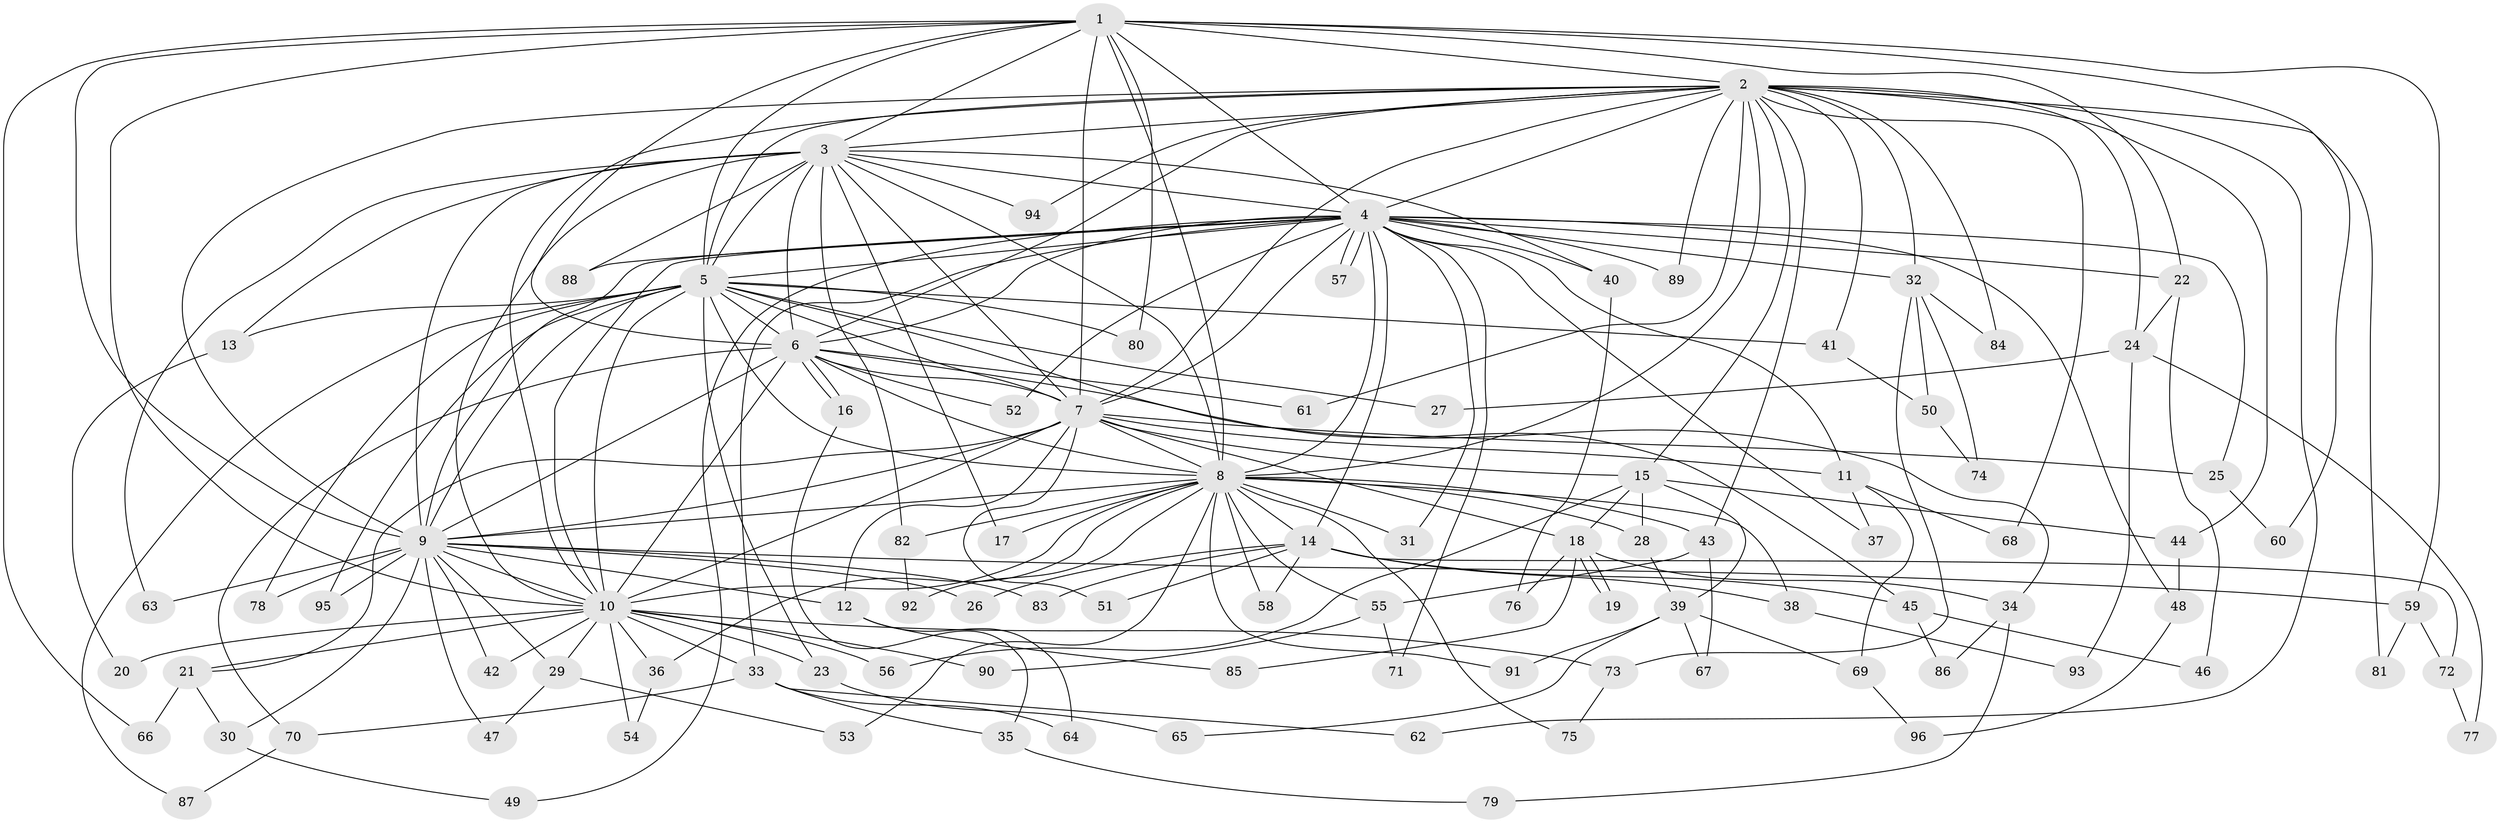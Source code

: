 // Generated by graph-tools (version 1.1) at 2025/45/03/09/25 04:45:24]
// undirected, 96 vertices, 217 edges
graph export_dot {
graph [start="1"]
  node [color=gray90,style=filled];
  1;
  2;
  3;
  4;
  5;
  6;
  7;
  8;
  9;
  10;
  11;
  12;
  13;
  14;
  15;
  16;
  17;
  18;
  19;
  20;
  21;
  22;
  23;
  24;
  25;
  26;
  27;
  28;
  29;
  30;
  31;
  32;
  33;
  34;
  35;
  36;
  37;
  38;
  39;
  40;
  41;
  42;
  43;
  44;
  45;
  46;
  47;
  48;
  49;
  50;
  51;
  52;
  53;
  54;
  55;
  56;
  57;
  58;
  59;
  60;
  61;
  62;
  63;
  64;
  65;
  66;
  67;
  68;
  69;
  70;
  71;
  72;
  73;
  74;
  75;
  76;
  77;
  78;
  79;
  80;
  81;
  82;
  83;
  84;
  85;
  86;
  87;
  88;
  89;
  90;
  91;
  92;
  93;
  94;
  95;
  96;
  1 -- 2;
  1 -- 3;
  1 -- 4;
  1 -- 5;
  1 -- 6;
  1 -- 7;
  1 -- 8;
  1 -- 9;
  1 -- 10;
  1 -- 22;
  1 -- 59;
  1 -- 60;
  1 -- 66;
  1 -- 80;
  2 -- 3;
  2 -- 4;
  2 -- 5;
  2 -- 6;
  2 -- 7;
  2 -- 8;
  2 -- 9;
  2 -- 10;
  2 -- 15;
  2 -- 24;
  2 -- 32;
  2 -- 41;
  2 -- 43;
  2 -- 44;
  2 -- 61;
  2 -- 62;
  2 -- 68;
  2 -- 81;
  2 -- 84;
  2 -- 89;
  2 -- 94;
  3 -- 4;
  3 -- 5;
  3 -- 6;
  3 -- 7;
  3 -- 8;
  3 -- 9;
  3 -- 10;
  3 -- 13;
  3 -- 17;
  3 -- 40;
  3 -- 63;
  3 -- 82;
  3 -- 88;
  3 -- 94;
  4 -- 5;
  4 -- 6;
  4 -- 7;
  4 -- 8;
  4 -- 9;
  4 -- 10;
  4 -- 11;
  4 -- 14;
  4 -- 22;
  4 -- 25;
  4 -- 31;
  4 -- 32;
  4 -- 33;
  4 -- 37;
  4 -- 40;
  4 -- 48;
  4 -- 49;
  4 -- 52;
  4 -- 57;
  4 -- 57;
  4 -- 71;
  4 -- 88;
  4 -- 89;
  5 -- 6;
  5 -- 7;
  5 -- 8;
  5 -- 9;
  5 -- 10;
  5 -- 13;
  5 -- 23;
  5 -- 27;
  5 -- 41;
  5 -- 45;
  5 -- 78;
  5 -- 80;
  5 -- 87;
  5 -- 95;
  6 -- 7;
  6 -- 8;
  6 -- 9;
  6 -- 10;
  6 -- 16;
  6 -- 16;
  6 -- 34;
  6 -- 52;
  6 -- 61;
  6 -- 70;
  7 -- 8;
  7 -- 9;
  7 -- 10;
  7 -- 11;
  7 -- 12;
  7 -- 15;
  7 -- 18;
  7 -- 21;
  7 -- 25;
  7 -- 51;
  8 -- 9;
  8 -- 10;
  8 -- 14;
  8 -- 17;
  8 -- 28;
  8 -- 31;
  8 -- 36;
  8 -- 38;
  8 -- 43;
  8 -- 53;
  8 -- 55;
  8 -- 58;
  8 -- 75;
  8 -- 82;
  8 -- 91;
  8 -- 92;
  9 -- 10;
  9 -- 12;
  9 -- 26;
  9 -- 29;
  9 -- 30;
  9 -- 42;
  9 -- 47;
  9 -- 59;
  9 -- 63;
  9 -- 78;
  9 -- 83;
  9 -- 95;
  10 -- 20;
  10 -- 21;
  10 -- 23;
  10 -- 29;
  10 -- 33;
  10 -- 36;
  10 -- 42;
  10 -- 54;
  10 -- 56;
  10 -- 73;
  10 -- 90;
  11 -- 37;
  11 -- 68;
  11 -- 69;
  12 -- 64;
  12 -- 85;
  13 -- 20;
  14 -- 26;
  14 -- 38;
  14 -- 45;
  14 -- 51;
  14 -- 58;
  14 -- 72;
  14 -- 83;
  15 -- 18;
  15 -- 28;
  15 -- 39;
  15 -- 44;
  15 -- 56;
  16 -- 35;
  18 -- 19;
  18 -- 19;
  18 -- 34;
  18 -- 76;
  18 -- 85;
  21 -- 30;
  21 -- 66;
  22 -- 24;
  22 -- 46;
  23 -- 65;
  24 -- 27;
  24 -- 77;
  24 -- 93;
  25 -- 60;
  28 -- 39;
  29 -- 47;
  29 -- 53;
  30 -- 49;
  32 -- 50;
  32 -- 73;
  32 -- 74;
  32 -- 84;
  33 -- 35;
  33 -- 62;
  33 -- 64;
  33 -- 70;
  34 -- 79;
  34 -- 86;
  35 -- 79;
  36 -- 54;
  38 -- 93;
  39 -- 65;
  39 -- 67;
  39 -- 69;
  39 -- 91;
  40 -- 76;
  41 -- 50;
  43 -- 55;
  43 -- 67;
  44 -- 48;
  45 -- 46;
  45 -- 86;
  48 -- 96;
  50 -- 74;
  55 -- 71;
  55 -- 90;
  59 -- 72;
  59 -- 81;
  69 -- 96;
  70 -- 87;
  72 -- 77;
  73 -- 75;
  82 -- 92;
}

